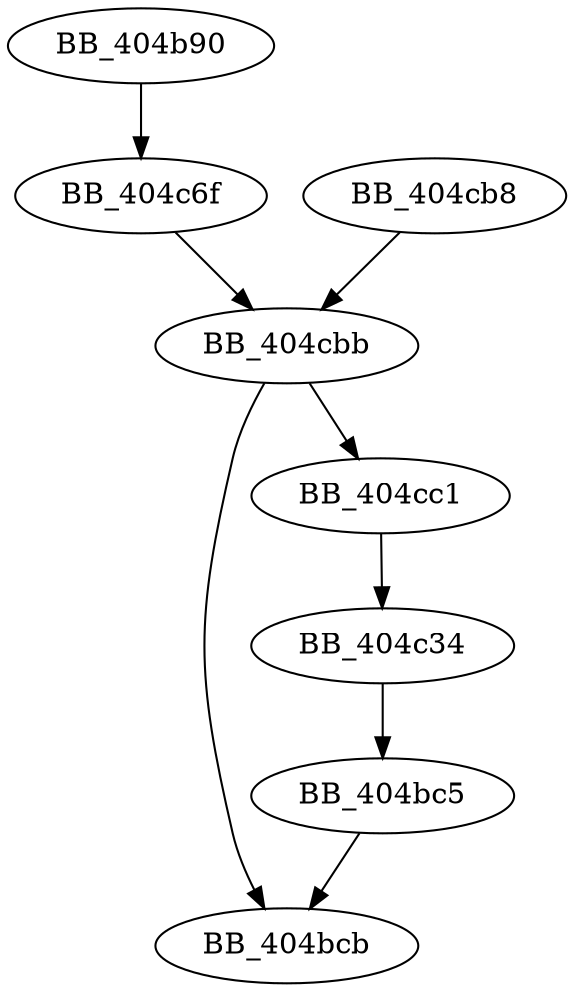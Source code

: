 DiGraph sub_404B90{
BB_404b90->BB_404c6f
BB_404bc5->BB_404bcb
BB_404c34->BB_404bc5
BB_404c6f->BB_404cbb
BB_404cb8->BB_404cbb
BB_404cbb->BB_404bcb
BB_404cbb->BB_404cc1
BB_404cc1->BB_404c34
}
